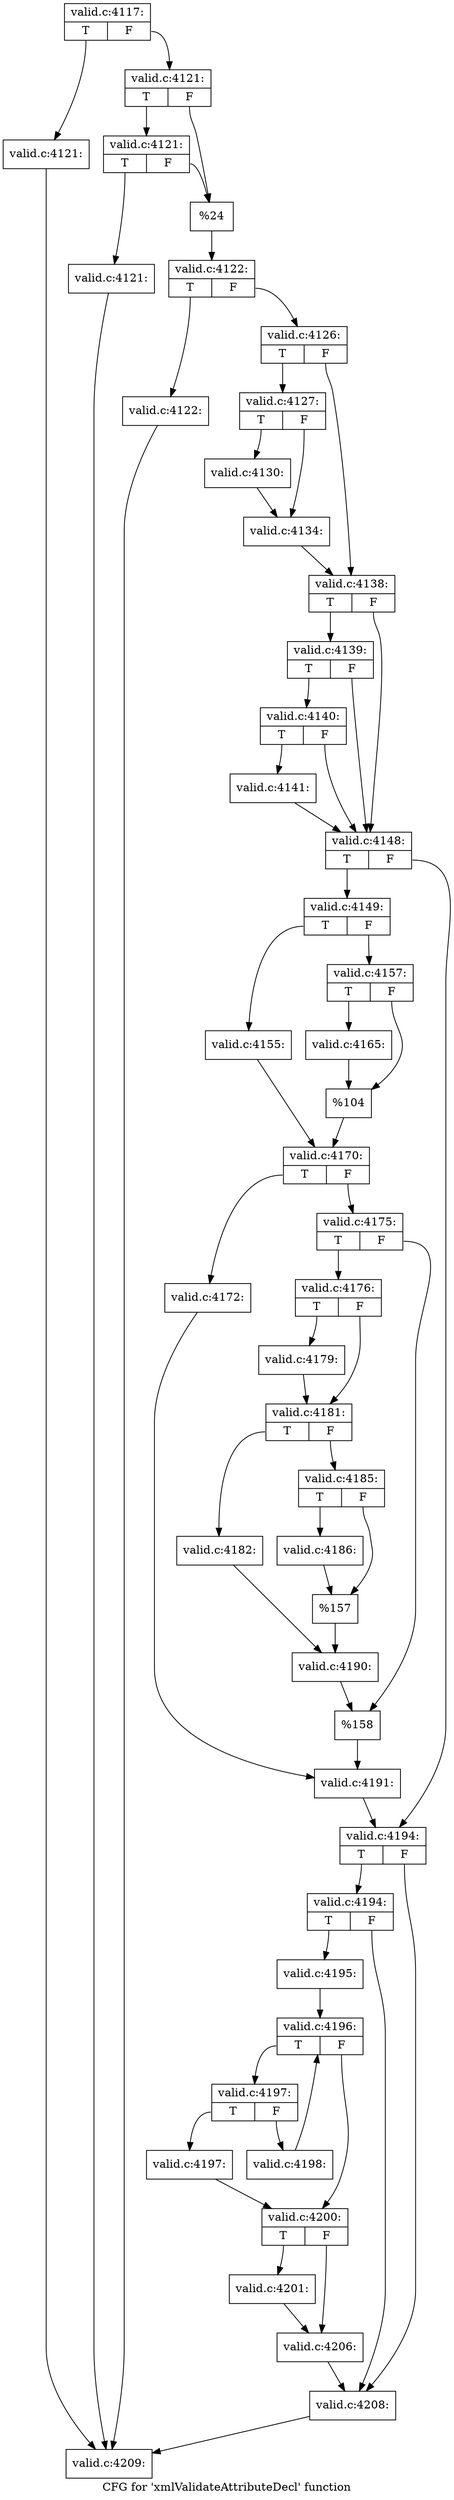 digraph "CFG for 'xmlValidateAttributeDecl' function" {
	label="CFG for 'xmlValidateAttributeDecl' function";

	Node0x509a010 [shape=record,label="{valid.c:4117:|{<s0>T|<s1>F}}"];
	Node0x509a010:s0 -> Node0x509fe10;
	Node0x509a010:s1 -> Node0x509feb0;
	Node0x509fe10 [shape=record,label="{valid.c:4121:}"];
	Node0x509fe10 -> Node0x4e03840;
	Node0x509feb0 [shape=record,label="{valid.c:4121:|{<s0>T|<s1>F}}"];
	Node0x509feb0:s0 -> Node0x50a0290;
	Node0x509feb0:s1 -> Node0x50a0240;
	Node0x50a0290 [shape=record,label="{valid.c:4121:|{<s0>T|<s1>F}}"];
	Node0x50a0290:s0 -> Node0x50a01f0;
	Node0x50a0290:s1 -> Node0x50a0240;
	Node0x50a01f0 [shape=record,label="{valid.c:4121:}"];
	Node0x50a01f0 -> Node0x4e03840;
	Node0x50a0240 [shape=record,label="{%24}"];
	Node0x50a0240 -> Node0x509fe60;
	Node0x509fe60 [shape=record,label="{valid.c:4122:|{<s0>T|<s1>F}}"];
	Node0x509fe60:s0 -> Node0x50a09a0;
	Node0x509fe60:s1 -> Node0x50a09f0;
	Node0x50a09a0 [shape=record,label="{valid.c:4122:}"];
	Node0x50a09a0 -> Node0x4e03840;
	Node0x50a09f0 [shape=record,label="{valid.c:4126:|{<s0>T|<s1>F}}"];
	Node0x50a09f0:s0 -> Node0x50a0e80;
	Node0x50a09f0:s1 -> Node0x50a0ed0;
	Node0x50a0e80 [shape=record,label="{valid.c:4127:|{<s0>T|<s1>F}}"];
	Node0x50a0e80:s0 -> Node0x50a1940;
	Node0x50a0e80:s1 -> Node0x50a1990;
	Node0x50a1940 [shape=record,label="{valid.c:4130:}"];
	Node0x50a1940 -> Node0x50a1990;
	Node0x50a1990 [shape=record,label="{valid.c:4134:}"];
	Node0x50a1990 -> Node0x50a0ed0;
	Node0x50a0ed0 [shape=record,label="{valid.c:4138:|{<s0>T|<s1>F}}"];
	Node0x50a0ed0:s0 -> Node0x50a2af0;
	Node0x50a0ed0:s1 -> Node0x50a2a20;
	Node0x50a2af0 [shape=record,label="{valid.c:4139:|{<s0>T|<s1>F}}"];
	Node0x50a2af0:s0 -> Node0x50a2a70;
	Node0x50a2af0:s1 -> Node0x50a2a20;
	Node0x50a2a70 [shape=record,label="{valid.c:4140:|{<s0>T|<s1>F}}"];
	Node0x50a2a70:s0 -> Node0x50a29d0;
	Node0x50a2a70:s1 -> Node0x50a2a20;
	Node0x50a29d0 [shape=record,label="{valid.c:4141:}"];
	Node0x50a29d0 -> Node0x50a2a20;
	Node0x50a2a20 [shape=record,label="{valid.c:4148:|{<s0>T|<s1>F}}"];
	Node0x50a2a20:s0 -> Node0x50a4770;
	Node0x50a2a20:s1 -> Node0x50a47c0;
	Node0x50a4770 [shape=record,label="{valid.c:4149:|{<s0>T|<s1>F}}"];
	Node0x50a4770:s0 -> Node0x50a56c0;
	Node0x50a4770:s1 -> Node0x50a5760;
	Node0x50a56c0 [shape=record,label="{valid.c:4155:}"];
	Node0x50a56c0 -> Node0x50a5710;
	Node0x50a5760 [shape=record,label="{valid.c:4157:|{<s0>T|<s1>F}}"];
	Node0x50a5760:s0 -> Node0x50a6310;
	Node0x50a5760:s1 -> Node0x50a6360;
	Node0x50a6310 [shape=record,label="{valid.c:4165:}"];
	Node0x50a6310 -> Node0x50a6360;
	Node0x50a6360 [shape=record,label="{%104}"];
	Node0x50a6360 -> Node0x50a5710;
	Node0x50a5710 [shape=record,label="{valid.c:4170:|{<s0>T|<s1>F}}"];
	Node0x50a5710:s0 -> Node0x50a7500;
	Node0x50a5710:s1 -> Node0x50a7e50;
	Node0x50a7500 [shape=record,label="{valid.c:4172:}"];
	Node0x50a7500 -> Node0x50a7e00;
	Node0x50a7e50 [shape=record,label="{valid.c:4175:|{<s0>T|<s1>F}}"];
	Node0x50a7e50:s0 -> Node0x4fae910;
	Node0x50a7e50:s1 -> Node0x50a7320;
	Node0x4fae910 [shape=record,label="{valid.c:4176:|{<s0>T|<s1>F}}"];
	Node0x4fae910:s0 -> Node0x4f56550;
	Node0x4fae910:s1 -> Node0x4f565a0;
	Node0x4f56550 [shape=record,label="{valid.c:4179:}"];
	Node0x4f56550 -> Node0x4f565a0;
	Node0x4f565a0 [shape=record,label="{valid.c:4181:|{<s0>T|<s1>F}}"];
	Node0x4f565a0:s0 -> Node0x4f56cb0;
	Node0x4f565a0:s1 -> Node0x4f56d50;
	Node0x4f56cb0 [shape=record,label="{valid.c:4182:}"];
	Node0x4f56cb0 -> Node0x4f56d00;
	Node0x4f56d50 [shape=record,label="{valid.c:4185:|{<s0>T|<s1>F}}"];
	Node0x4f56d50:s0 -> Node0x50aca20;
	Node0x4f56d50:s1 -> Node0x50aca70;
	Node0x50aca20 [shape=record,label="{valid.c:4186:}"];
	Node0x50aca20 -> Node0x50aca70;
	Node0x50aca70 [shape=record,label="{%157}"];
	Node0x50aca70 -> Node0x4f56d00;
	Node0x4f56d00 [shape=record,label="{valid.c:4190:}"];
	Node0x4f56d00 -> Node0x50a7320;
	Node0x50a7320 [shape=record,label="{%158}"];
	Node0x50a7320 -> Node0x50a7e00;
	Node0x50a7e00 [shape=record,label="{valid.c:4191:}"];
	Node0x50a7e00 -> Node0x50a47c0;
	Node0x50a47c0 [shape=record,label="{valid.c:4194:|{<s0>T|<s1>F}}"];
	Node0x50a47c0:s0 -> Node0x50adcb0;
	Node0x50a47c0:s1 -> Node0x50adc60;
	Node0x50adcb0 [shape=record,label="{valid.c:4194:|{<s0>T|<s1>F}}"];
	Node0x50adcb0:s0 -> Node0x4ea47c0;
	Node0x50adcb0:s1 -> Node0x50adc60;
	Node0x4ea47c0 [shape=record,label="{valid.c:4195:}"];
	Node0x4ea47c0 -> Node0x50ae940;
	Node0x50ae940 [shape=record,label="{valid.c:4196:|{<s0>T|<s1>F}}"];
	Node0x50ae940:s0 -> Node0x50aed30;
	Node0x50ae940:s1 -> Node0x50aeb60;
	Node0x50aed30 [shape=record,label="{valid.c:4197:|{<s0>T|<s1>F}}"];
	Node0x50aed30:s0 -> Node0x50aeef0;
	Node0x50aed30:s1 -> Node0x50aef40;
	Node0x50aeef0 [shape=record,label="{valid.c:4197:}"];
	Node0x50aeef0 -> Node0x50aeb60;
	Node0x50aef40 [shape=record,label="{valid.c:4198:}"];
	Node0x50aef40 -> Node0x50ae940;
	Node0x50aeb60 [shape=record,label="{valid.c:4200:|{<s0>T|<s1>F}}"];
	Node0x50aeb60:s0 -> Node0x50af8d0;
	Node0x50aeb60:s1 -> Node0x50af920;
	Node0x50af8d0 [shape=record,label="{valid.c:4201:}"];
	Node0x50af8d0 -> Node0x50af920;
	Node0x50af920 [shape=record,label="{valid.c:4206:}"];
	Node0x50af920 -> Node0x50adc60;
	Node0x50adc60 [shape=record,label="{valid.c:4208:}"];
	Node0x50adc60 -> Node0x4e03840;
	Node0x4e03840 [shape=record,label="{valid.c:4209:}"];
}
